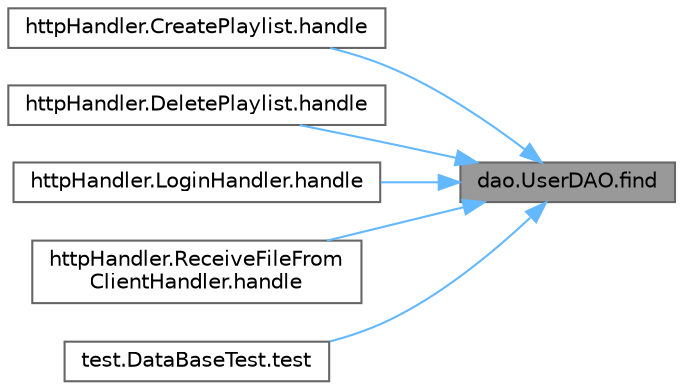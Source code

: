 digraph "dao.UserDAO.find"
{
 // LATEX_PDF_SIZE
  bgcolor="transparent";
  edge [fontname=Helvetica,fontsize=10,labelfontname=Helvetica,labelfontsize=10];
  node [fontname=Helvetica,fontsize=10,shape=box,height=0.2,width=0.4];
  rankdir="RL";
  Node1 [label="dao.UserDAO.find",height=0.2,width=0.4,color="gray40", fillcolor="grey60", style="filled", fontcolor="black",tooltip=" "];
  Node1 -> Node2 [dir="back",color="steelblue1",style="solid"];
  Node2 [label="httpHandler.CreatePlaylist.handle",height=0.2,width=0.4,color="grey40", fillcolor="white", style="filled",URL="$classhttp_handler_1_1_create_playlist.html#a2a3e9ecbc7fc2496fb2767449631832e",tooltip=" "];
  Node1 -> Node3 [dir="back",color="steelblue1",style="solid"];
  Node3 [label="httpHandler.DeletePlaylist.handle",height=0.2,width=0.4,color="grey40", fillcolor="white", style="filled",URL="$classhttp_handler_1_1_delete_playlist.html#a761680858dacd7a598fa0f9a3df97c10",tooltip=" "];
  Node1 -> Node4 [dir="back",color="steelblue1",style="solid"];
  Node4 [label="httpHandler.LoginHandler.handle",height=0.2,width=0.4,color="grey40", fillcolor="white", style="filled",URL="$classhttp_handler_1_1_login_handler.html#ad3868b1e62260635daf300f72a529c21",tooltip=" "];
  Node1 -> Node5 [dir="back",color="steelblue1",style="solid"];
  Node5 [label="httpHandler.ReceiveFileFrom\lClientHandler.handle",height=0.2,width=0.4,color="grey40", fillcolor="white", style="filled",URL="$classhttp_handler_1_1_receive_file_from_client_handler.html#a9de1219b07d398d7a6dafeee953de3cd",tooltip=" "];
  Node1 -> Node6 [dir="back",color="steelblue1",style="solid"];
  Node6 [label="test.DataBaseTest.test",height=0.2,width=0.4,color="grey40", fillcolor="white", style="filled",URL="$classtest_1_1_data_base_test.html#accdc7f1950248aee8f7c28a72c798bee",tooltip=" "];
}
